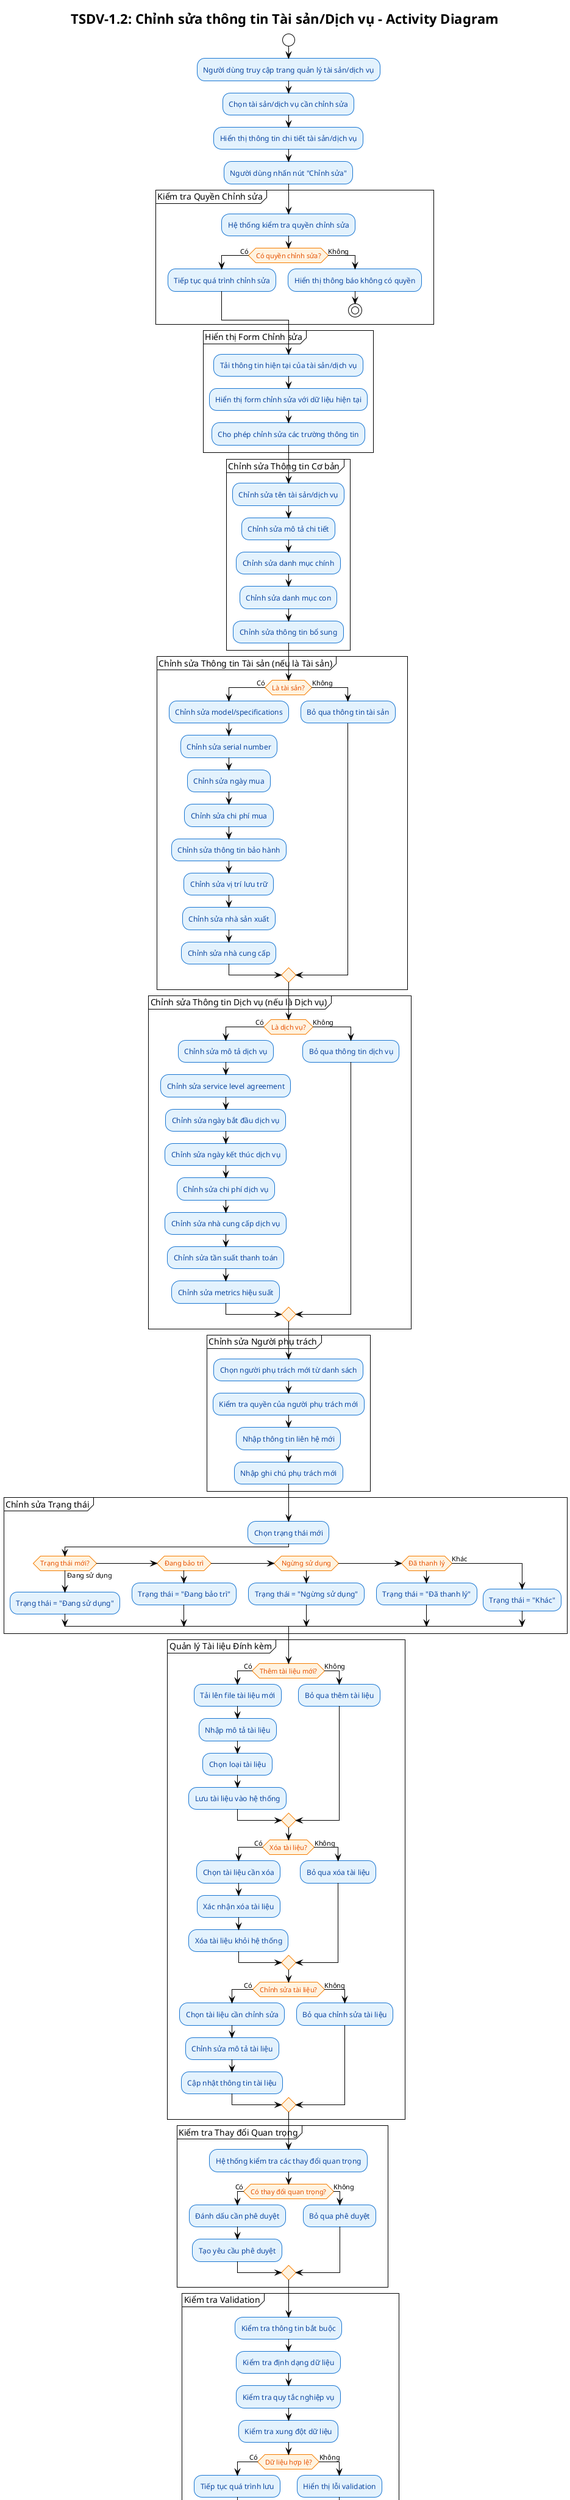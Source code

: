 @startuml TSDV-1.2 Activity Diagram
!theme plain
skinparam backgroundColor #FFFFFF
skinparam activity {
  BackgroundColor #E3F2FD
  BorderColor #1976D2
  FontColor #0D47A1
}
skinparam activityDiamond {
  BackgroundColor #FFF3E0
  BorderColor #F57C00
  FontColor #E65100
}
skinparam activityStart {
  BackgroundColor #C8E6C9
  BorderColor #388E3C
  FontColor #1B5E20
}
skinparam activityEnd {
  BackgroundColor #FFCDD2
  BorderColor #D32F2F
  FontColor #B71C1C
}

title TSDV-1.2: Chỉnh sửa thông tin Tài sản/Dịch vụ - Activity Diagram

start

:Người dùng truy cập trang quản lý tài sản/dịch vụ;

:Chọn tài sản/dịch vụ cần chỉnh sửa;

:Hiển thị thông tin chi tiết tài sản/dịch vụ;

:Người dùng nhấn nút "Chỉnh sửa";

partition "Kiểm tra Quyền Chỉnh sửa" {
  :Hệ thống kiểm tra quyền chỉnh sửa;
  if (Có quyền chỉnh sửa?) then (Có)
    :Tiếp tục quá trình chỉnh sửa;
  else (Không)
    :Hiển thị thông báo không có quyền;
    stop
  endif
}

partition "Hiển thị Form Chỉnh sửa" {
  :Tải thông tin hiện tại của tài sản/dịch vụ;
  :Hiển thị form chỉnh sửa với dữ liệu hiện tại;
  :Cho phép chỉnh sửa các trường thông tin;
}

partition "Chỉnh sửa Thông tin Cơ bản" {
  :Chỉnh sửa tên tài sản/dịch vụ;
  :Chỉnh sửa mô tả chi tiết;
  :Chỉnh sửa danh mục chính;
  :Chỉnh sửa danh mục con;
  :Chỉnh sửa thông tin bổ sung;
}

partition "Chỉnh sửa Thông tin Tài sản (nếu là Tài sản)" {
  if (Là tài sản?) then (Có)
    :Chỉnh sửa model/specifications;
    :Chỉnh sửa serial number;
    :Chỉnh sửa ngày mua;
    :Chỉnh sửa chi phí mua;
    :Chỉnh sửa thông tin bảo hành;
    :Chỉnh sửa vị trí lưu trữ;
    :Chỉnh sửa nhà sản xuất;
    :Chỉnh sửa nhà cung cấp;
  else (Không)
    :Bỏ qua thông tin tài sản;
  endif
}

partition "Chỉnh sửa Thông tin Dịch vụ (nếu là Dịch vụ)" {
  if (Là dịch vụ?) then (Có)
    :Chỉnh sửa mô tả dịch vụ;
    :Chỉnh sửa service level agreement;
    :Chỉnh sửa ngày bắt đầu dịch vụ;
    :Chỉnh sửa ngày kết thúc dịch vụ;
    :Chỉnh sửa chi phí dịch vụ;
    :Chỉnh sửa nhà cung cấp dịch vụ;
    :Chỉnh sửa tần suất thanh toán;
    :Chỉnh sửa metrics hiệu suất;
  else (Không)
    :Bỏ qua thông tin dịch vụ;
  endif
}

partition "Chỉnh sửa Người phụ trách" {
  :Chọn người phụ trách mới từ danh sách;
  :Kiểm tra quyền của người phụ trách mới;
  :Nhập thông tin liên hệ mới;
  :Nhập ghi chú phụ trách mới;
}

partition "Chỉnh sửa Trạng thái" {
  :Chọn trạng thái mới;
  if (Trạng thái mới?) then (Đang sử dụng)
    :Trạng thái = "Đang sử dụng";
  elseif (Đang bảo trì) then
    :Trạng thái = "Đang bảo trì";
  elseif (Ngừng sử dụng) then
    :Trạng thái = "Ngừng sử dụng";
  elseif (Đã thanh lý) then
    :Trạng thái = "Đã thanh lý";
  else (Khác)
    :Trạng thái = "Khác";
  endif
}

partition "Quản lý Tài liệu Đính kèm" {
  if (Thêm tài liệu mới?) then (Có)
    :Tải lên file tài liệu mới;
    :Nhập mô tả tài liệu;
    :Chọn loại tài liệu;
    :Lưu tài liệu vào hệ thống;
  else (Không)
    :Bỏ qua thêm tài liệu;
  endif
  
  if (Xóa tài liệu?) then (Có)
    :Chọn tài liệu cần xóa;
    :Xác nhận xóa tài liệu;
    :Xóa tài liệu khỏi hệ thống;
  else (Không)
    :Bỏ qua xóa tài liệu;
  endif
  
  if (Chỉnh sửa tài liệu?) then (Có)
    :Chọn tài liệu cần chỉnh sửa;
    :Chỉnh sửa mô tả tài liệu;
    :Cập nhật thông tin tài liệu;
  else (Không)
    :Bỏ qua chỉnh sửa tài liệu;
  endif
}

partition "Kiểm tra Thay đổi Quan trọng" {
  :Hệ thống kiểm tra các thay đổi quan trọng;
  if (Có thay đổi quan trọng?) then (Có)
    :Đánh dấu cần phê duyệt;
    :Tạo yêu cầu phê duyệt;
  else (Không)
    :Bỏ qua phê duyệt;
  endif
}

partition "Kiểm tra Validation" {
  :Kiểm tra thông tin bắt buộc;
  :Kiểm tra định dạng dữ liệu;
  :Kiểm tra quy tắc nghiệp vụ;
  :Kiểm tra xung đột dữ liệu;
  if (Dữ liệu hợp lệ?) then (Có)
    :Tiếp tục quá trình lưu;
  else (Không)
    :Hiển thị lỗi validation;
    :Yêu cầu sửa lỗi;
    :Quay lại form chỉnh sửa;
  endif
}

partition "Lưu Thay đổi" {
  :Lưu thông tin đã chỉnh sửa vào database;
  :Ghi lịch sử thay đổi;
  :Cập nhật timestamp chỉnh sửa;
  :Cập nhật người chỉnh sửa;
}

partition "Gửi Thông báo" {
  if (Có thay đổi quan trọng?) then (Có)
    :Gửi thông báo cho người quản lý;
    :Gửi thông báo cho người phụ trách mới;
    :Gửi email thông báo thay đổi;
  else (Không)
    :Bỏ qua gửi thông báo;
  endif
}

partition "Cập nhật Liên quan" {
  :Cập nhật danh sách tài sản/dịch vụ;
  :Cập nhật thống kê;
  :Cập nhật dashboard;
  :Cập nhật báo cáo liên quan;
}

partition "Hiển thị Kết quả" {
  :Hiển thị thông báo chỉnh sửa thành công;
  :Hiển thị thông tin đã cập nhật;
  :Chuyển đến trang chi tiết;
}

partition "Tùy chọn: Xem Lịch sử Thay đổi" {
  if (Xem lịch sử thay đổi?) then (Có)
    :Hiển thị danh sách lịch sử thay đổi;
    :Cho phép lọc theo thời gian;
    :Cho phép lọc theo loại thay đổi;
    :Hiển thị chi tiết từng thay đổi;
  else (Không)
    :Bỏ qua xem lịch sử;
  endif
}

partition "Tùy chọn: Hoàn tác Thay đổi" {
  if (Hoàn tác thay đổi?) then (Có)
    :Chọn thay đổi cần hoàn tác;
    :Xác nhận hoàn tác;
    :Khôi phục dữ liệu trước đó;
    :Ghi lịch sử hoàn tác;
  else (Không)
    :Bỏ qua hoàn tác;
  endif
}

partition "Tùy chọn: Xuất Thông tin" {
  if (Xuất thông tin?) then (Có)
    :Chọn định dạng xuất (Excel/PDF);
    :Tạo file xuất với thông tin đã chỉnh sửa;
    :Bao gồm lịch sử thay đổi;
    :Tải xuống file;
  else (Không)
    :Bỏ qua xuất thông tin;
  endif
}

partition "Tùy chọn: Lưu Bản nháp" {
  if (Lưu bản nháp?) then (Có)
    :Lưu thông tin chỉnh sửa dưới dạng bản nháp;
    :Hiển thị thông báo lưu bản nháp;
    :Cho phép hoàn thiện sau;
  else (Không)
    :Bỏ qua lưu bản nháp;
  endif
}

stop

@enduml
